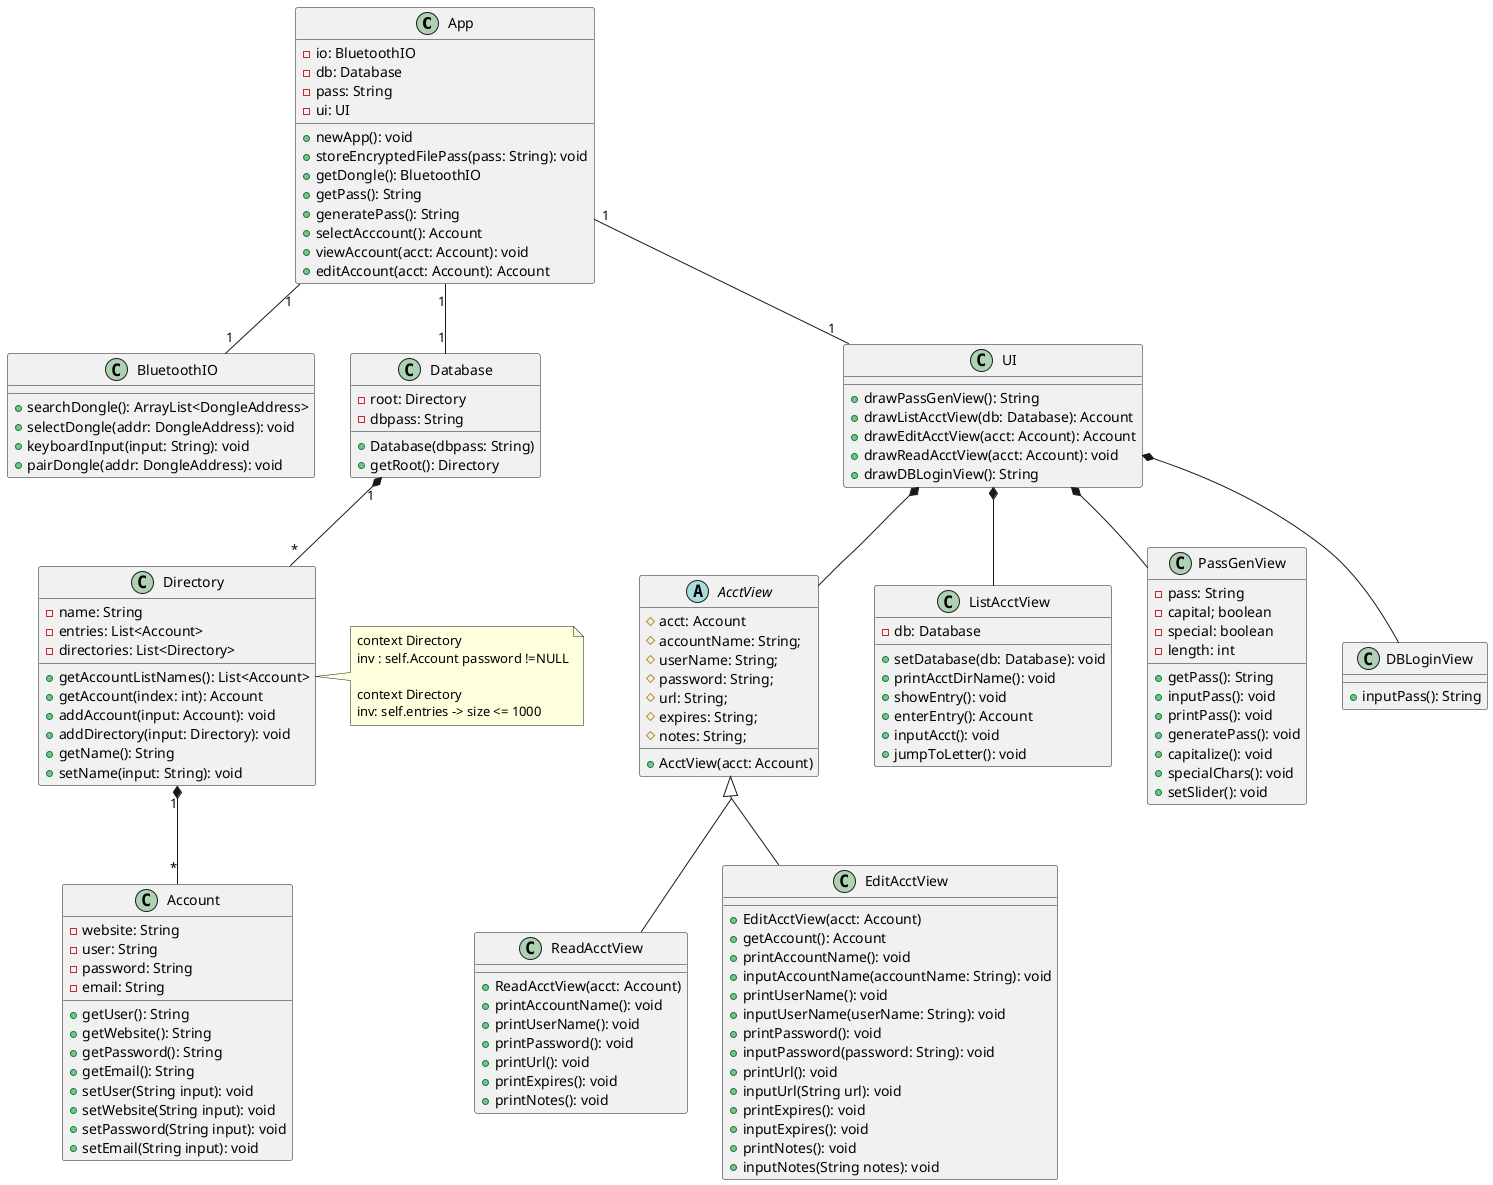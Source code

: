 @startuml
skinparam groupInheritance 2

class App {
  -io: BluetoothIO
  -db: Database
  -pass: String
  -ui: UI
  +newApp(): void
  +storeEncryptedFilePass(pass: String): void
  +getDongle(): BluetoothIO
  +getPass(): String
  +generatePass(): String
  +selectAcccount(): Account
  +viewAccount(acct: Account): void
  +editAccount(acct: Account): Account
}

class BluetoothIO {
  +searchDongle(): ArrayList<DongleAddress>
  +selectDongle(addr: DongleAddress): void
  +keyboardInput(input: String): void
  +pairDongle(addr: DongleAddress): void
}

'class EncryptedFile {
''  -Database db
''  +EncryptedFile(){
''  }
''}
    class Directory {
      -name: String
      -entries: List<Account>
      -directories: List<Directory>
      +getAccountListNames(): List<Account>
      +getAccount(index: int): Account
      +addAccount(input: Account): void
      +addDirectory(input: Directory): void
      +getName(): String
      +setName(input: String): void
    }

    class Database{
      -root: Directory
      -dbpass: String
      +Database(dbpass: String)
      +getRoot(): Directory
    }

    class Account {
      -website: String
      -user: String
      -password: String
      -email: String
      +getUser(): String
      +getWebsite(): String
      +getPassword(): String
      +getEmail(): String
      +setUser(String input): void
      +setWebsite(String input): void
      +setPassword(String input): void
      +setEmail(String input): void
    }

    class UI{
      +drawPassGenView(): String
      +drawListAcctView(db: Database): Account
      +drawEditAcctView(acct: Account): Account
      +drawReadAcctView(acct: Account): void
      +drawDBLoginView(): String
    }

    abstract AcctView{
      #acct: Account
      #accountName: String;
      #userName: String;
      #password: String;
      #url: String;
      #expires: String;
      #notes: String;
      +AcctView(acct: Account)
    }

    class ListAcctView{
      -db: Database
      +setDatabase(db: Database): void
      +printAcctDirName(): void
      +showEntry(): void
      +enterEntry(): Account
      +inputAcct(): void
      +jumpToLetter(): void
    }

    class PassGenView{
      -pass: String
      -capital; boolean
      -special: boolean
      -length: int
      +getPass(): String
      +inputPass(): void
      +printPass(): void
      +generatePass(): void
      +capitalize(): void
      +specialChars(): void
      +setSlider(): void
    }

    class DBLoginView{
      +inputPass(): String
    }

    class ReadAcctView{
      +ReadAcctView(acct: Account)
      +printAccountName(): void
      +printUserName(): void
      +printPassword(): void
      +printUrl(): void
      +printExpires(): void
      +printNotes(): void
    }

    class EditAcctView{
      +EditAcctView(acct: Account)
      +getAccount(): Account
      +printAccountName(): void
      +inputAccountName(accountName: String): void
      +printUserName(): void
      +inputUserName(userName: String): void
      +printPassword(): void
      +inputPassword(password: String): void
      +printUrl(): void
      +inputUrl(String url): void
      +printExpires(): void
      +inputExpires(): void
      +printNotes(): void
      +inputNotes(String notes): void
    }

App "1" -- "1" BluetoothIO

'App "1" -- "1" EncryptedFile
'EncryptedFile "1" *-- "1" Database
App "1" -- "1" Database
Database "1" *-- "*" Directory
Directory "1" *-- "*" Account

App "1" -- "1" UI
UI *--  AcctView

note right of Directory
  context Directory
  inv : self.Account password !=NULL

  context Directory
  inv: self.entries -> size <= 1000
end note


AcctView <|-- EditAcctView
AcctView <|-- ReadAcctView
UI *-- ListAcctView
UI *-- PassGenView
UI *-- DBLoginView
@enduml
